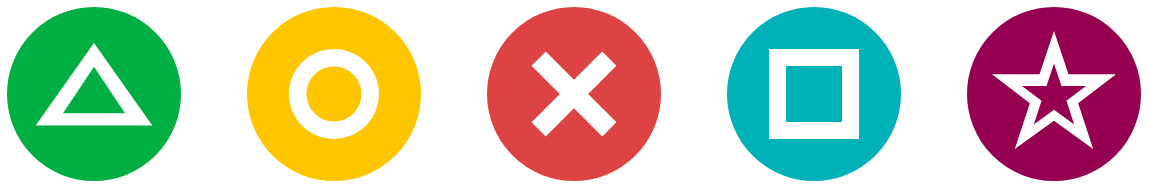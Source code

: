 <mxfile version="24.5.1" type="device">
  <diagram name="Page-1" id="QeeIs-z5BgnBa2e5WkUA">
    <mxGraphModel dx="573" dy="343" grid="1" gridSize="10" guides="1" tooltips="1" connect="1" arrows="1" fold="1" page="1" pageScale="1" pageWidth="850" pageHeight="1100" math="0" shadow="0">
      <root>
        <mxCell id="0" />
        <mxCell id="1" parent="0" />
        <mxCell id="zti88RcsEREYihv9Ms61-1" value="" style="ellipse;whiteSpace=wrap;html=1;aspect=fixed;fillColor=#00AE42;strokeColor=#FFFFFF;strokeWidth=3;" parent="1" vertex="1">
          <mxGeometry x="390" y="270" width="90" height="90" as="geometry" />
        </mxCell>
        <mxCell id="zti88RcsEREYihv9Ms61-2" value="" style="triangle;whiteSpace=wrap;html=1;direction=north;strokeColor=none;" parent="1" vertex="1">
          <mxGeometry x="405.83" y="289.5" width="58.33" height="41.25" as="geometry" />
        </mxCell>
        <mxCell id="zti88RcsEREYihv9Ms61-3" value="" style="ellipse;whiteSpace=wrap;html=1;aspect=fixed;fillColor=#FEC600;strokeColor=#FFFFFF;strokeWidth=3;" parent="1" vertex="1">
          <mxGeometry x="510" y="270" width="90" height="90" as="geometry" />
        </mxCell>
        <mxCell id="zti88RcsEREYihv9Ms61-5" value="" style="ellipse;whiteSpace=wrap;html=1;aspect=fixed;strokeColor=none;" parent="1" vertex="1">
          <mxGeometry x="532.5" y="292.5" width="45" height="45" as="geometry" />
        </mxCell>
        <mxCell id="zti88RcsEREYihv9Ms61-6" value="" style="ellipse;whiteSpace=wrap;html=1;aspect=fixed;strokeColor=none;fillColor=#FEC600;" parent="1" vertex="1">
          <mxGeometry x="541.25" y="301.25" width="27.5" height="27.5" as="geometry" />
        </mxCell>
        <mxCell id="zti88RcsEREYihv9Ms61-21" value="" style="ellipse;whiteSpace=wrap;html=1;aspect=fixed;fillColor=#DE4343;strokeColor=#FFFFFF;strokeWidth=3;" parent="1" vertex="1">
          <mxGeometry x="630" y="270" width="90" height="90" as="geometry" />
        </mxCell>
        <mxCell id="zti88RcsEREYihv9Ms61-20" value="" style="shape=cross;whiteSpace=wrap;html=1;strokeColor=none;rotation=45;" parent="1" vertex="1">
          <mxGeometry x="650" y="290" width="50" height="50" as="geometry" />
        </mxCell>
        <mxCell id="zti88RcsEREYihv9Ms61-25" value="" style="ellipse;whiteSpace=wrap;html=1;aspect=fixed;fillColor=#00B1B7;strokeColor=#FFFFFF;strokeWidth=3;" parent="1" vertex="1">
          <mxGeometry x="750" y="270" width="90" height="90" as="geometry" />
        </mxCell>
        <mxCell id="zti88RcsEREYihv9Ms61-27" value="" style="triangle;whiteSpace=wrap;html=1;direction=north;strokeColor=none;fillColor=#00AE42;" parent="1" vertex="1">
          <mxGeometry x="419.5" y="301.37" width="31" height="23.25" as="geometry" />
        </mxCell>
        <mxCell id="zti88RcsEREYihv9Ms61-28" value="" style="whiteSpace=wrap;html=1;aspect=fixed;strokeColor=none;" parent="1" vertex="1">
          <mxGeometry x="772.5" y="292.5" width="45" height="45" as="geometry" />
        </mxCell>
        <mxCell id="zti88RcsEREYihv9Ms61-29" value="" style="whiteSpace=wrap;html=1;aspect=fixed;strokeColor=none;fillColor=#00B1B7;" parent="1" vertex="1">
          <mxGeometry x="781" y="301" width="28" height="28" as="geometry" />
        </mxCell>
        <mxCell id="zti88RcsEREYihv9Ms61-30" value="" style="ellipse;whiteSpace=wrap;html=1;aspect=fixed;fillColor=#950051;strokeColor=#FFFFFF;strokeWidth=3;" parent="1" vertex="1">
          <mxGeometry x="870" y="270" width="90" height="90" as="geometry" />
        </mxCell>
        <mxCell id="zti88RcsEREYihv9Ms61-33" value="" style="verticalLabelPosition=bottom;verticalAlign=top;html=1;shape=mxgraph.basic.star;strokeColor=none;aspect=fixed;" parent="1" vertex="1">
          <mxGeometry x="884" y="283.55" width="62" height="58.9" as="geometry" />
        </mxCell>
        <mxCell id="zti88RcsEREYihv9Ms61-34" value="" style="verticalLabelPosition=bottom;verticalAlign=top;html=1;shape=mxgraph.basic.star;strokeColor=none;aspect=fixed;fillColor=#950051;" parent="1" vertex="1">
          <mxGeometry x="899" y="299.8" width="32" height="30.4" as="geometry" />
        </mxCell>
      </root>
    </mxGraphModel>
  </diagram>
</mxfile>
